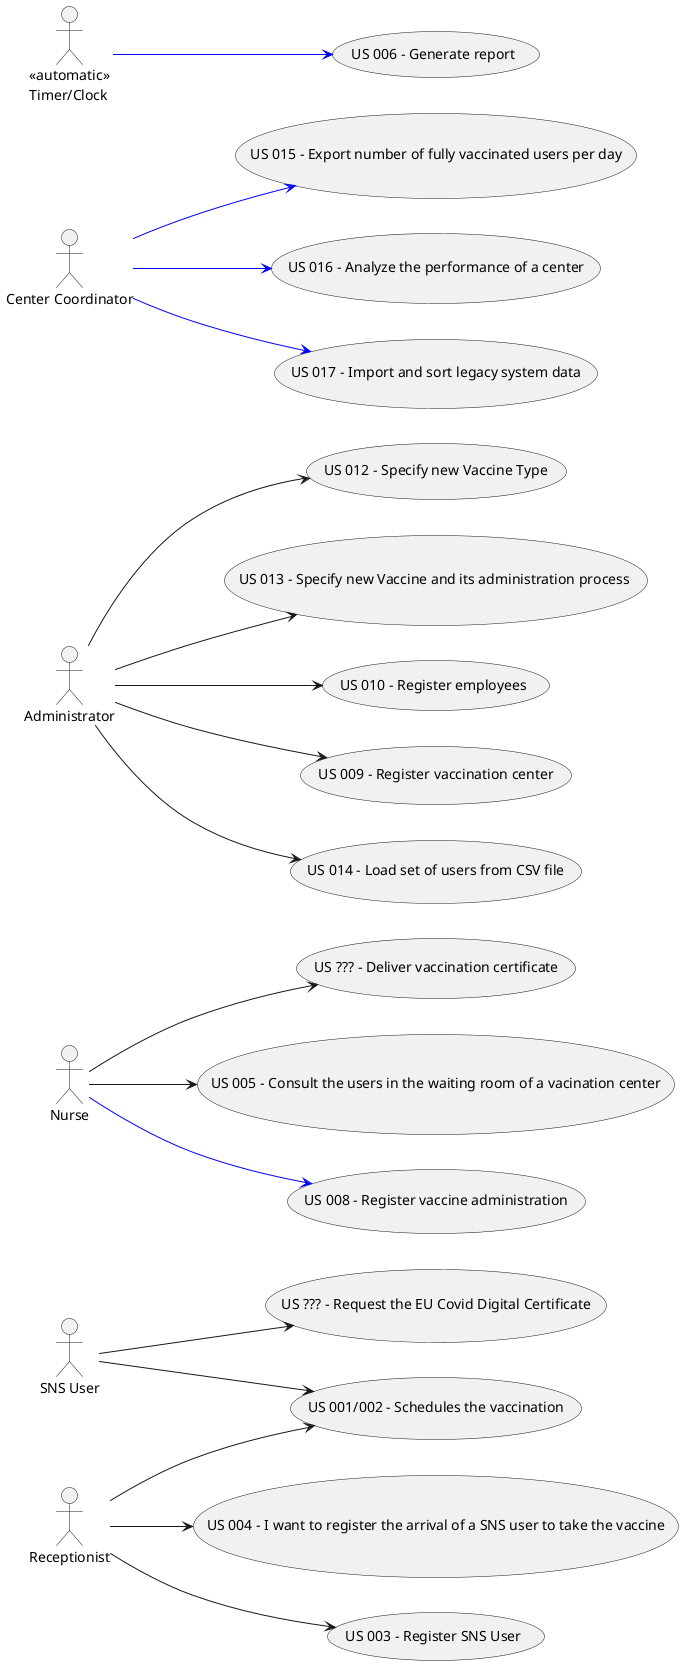 @startuml
'https://plantuml.com/use-case-diagram


left to right direction
actor "SNS User" as user
actor "Nurse" as nurse
actor "Receptionist" as re
actor "Administrator" as adm
actor "Center Coordinator" as cc
actor " «automatic» \n Timer/Clock" as tim

usecase "US 001/002 - Schedules the vaccination" as UC1
usecase "US ??? - Request the EU Covid Digital Certificate" as UC3
usecase "US ??? - Deliver vaccination certificate" as UC4
usecase "US 005 - Consult the users in the waiting room of a vacination center" as UC5
usecase "US 008 - Register vaccine administration" as UC6
usecase "US 004 - I want to register the arrival of a SNS user to take the vaccine" as UC7
usecase "US 015 - Export number of fully vaccinated users per day" as UC9
usecase "US 003 - Register SNS User" as UC10
usecase "US 012 - Specify new Vaccine Type" as UC11
usecase "US 013 - Specify new Vaccine and its administration process " as UC12
usecase "US 010 - Register employees" as UC13
usecase "US 009 - Register vaccination center" as UC14
usecase "US 006 - Generate report" as UC15
usecase "US 014 - Load set of users from CSV file" as UC16
usecase "US 016 - Analyze the performance of a center" as UC17
usecase "US 017 - Import and sort legacy system data" as UC18

user --> UC1
user --> UC3
nurse --> UC4
nurse --> UC5
nurse -[#0000FF]-> UC6
re --> UC7
cc -[#0000FF]-> UC9
cc -[#0000FF]-> UC17
cc -[#0000FF]-> UC18
re --> UC10
adm --> UC11
adm --> UC12
adm --> UC13
adm --> UC14
tim -[#0000FF]-> UC15
adm --> UC16
re --> UC1



@enduml